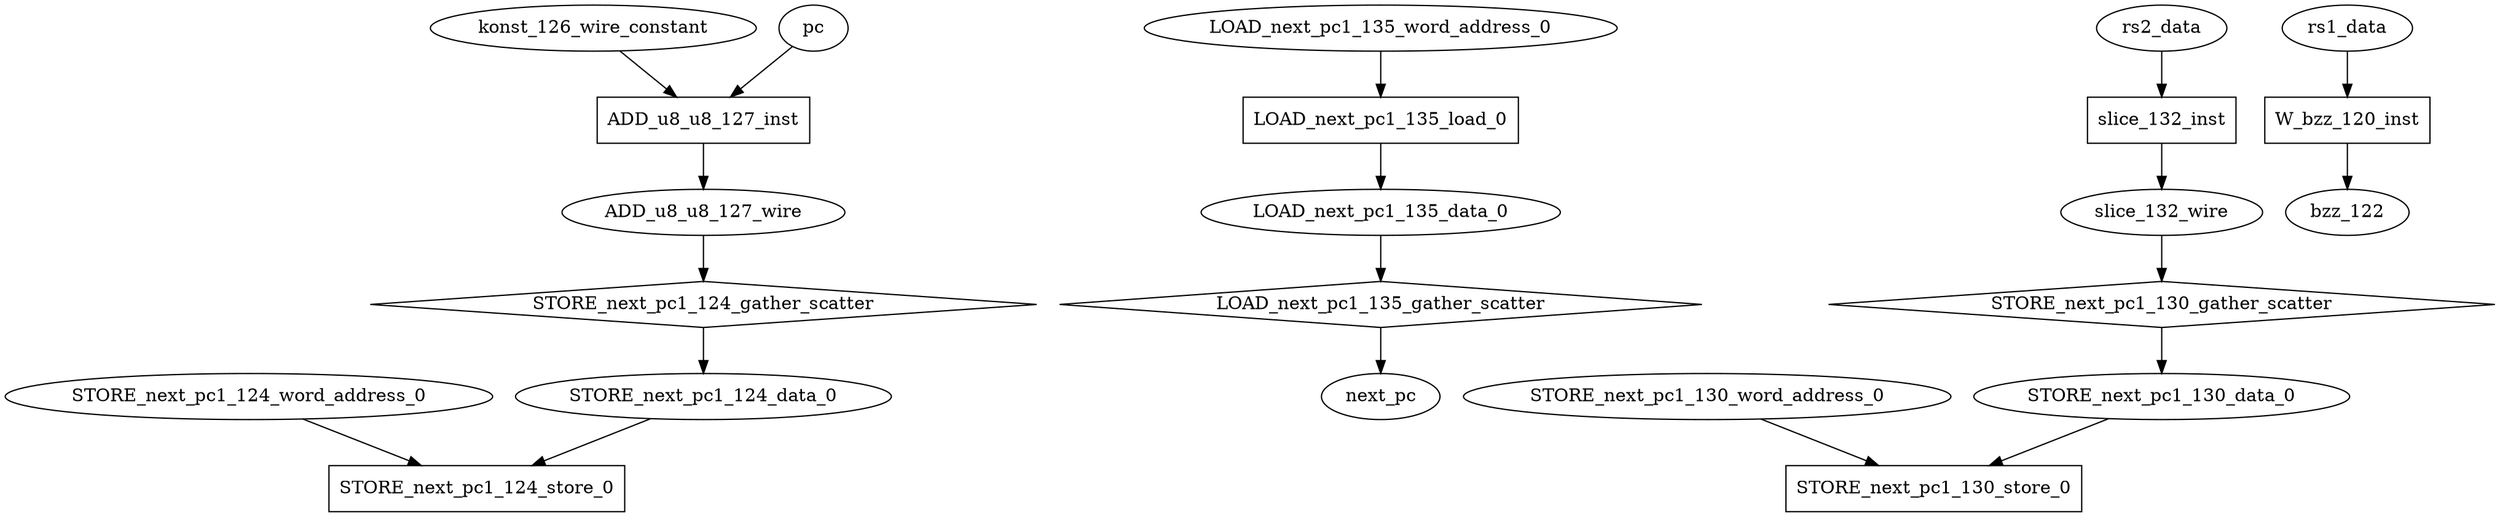 digraph data_path {
  ADD_u8_u8_127_wire [shape=ellipse];
  LOAD_next_pc1_135_data_0 [shape=ellipse];
  LOAD_next_pc1_135_word_address_0 [shape=ellipse];
  STORE_next_pc1_124_data_0 [shape=ellipse];
  STORE_next_pc1_124_word_address_0 [shape=ellipse];
  STORE_next_pc1_130_data_0 [shape=ellipse];
  STORE_next_pc1_130_word_address_0 [shape=ellipse];
  bzz_122 [shape=ellipse];
  konst_126_wire_constant [shape=ellipse];
  slice_132_wire [shape=ellipse];
  ADD_u8_u8_127_inst [shape=rectangle];
pc  -> ADD_u8_u8_127_inst;
konst_126_wire_constant  -> ADD_u8_u8_127_inst;
ADD_u8_u8_127_inst -> ADD_u8_u8_127_wire;
  LOAD_next_pc1_135_gather_scatter [shape=diamond];
LOAD_next_pc1_135_data_0  -> LOAD_next_pc1_135_gather_scatter;
LOAD_next_pc1_135_gather_scatter -> next_pc;
  LOAD_next_pc1_135_load_0 [shape=rectangle];
LOAD_next_pc1_135_word_address_0  -> LOAD_next_pc1_135_load_0;
LOAD_next_pc1_135_load_0 -> LOAD_next_pc1_135_data_0;
  STORE_next_pc1_124_gather_scatter [shape=diamond];
ADD_u8_u8_127_wire  -> STORE_next_pc1_124_gather_scatter;
STORE_next_pc1_124_gather_scatter -> STORE_next_pc1_124_data_0;
  STORE_next_pc1_124_store_0 [shape=rectangle];
STORE_next_pc1_124_word_address_0  -> STORE_next_pc1_124_store_0;
STORE_next_pc1_124_data_0  -> STORE_next_pc1_124_store_0;
  STORE_next_pc1_130_gather_scatter [shape=diamond];
slice_132_wire  -> STORE_next_pc1_130_gather_scatter;
STORE_next_pc1_130_gather_scatter -> STORE_next_pc1_130_data_0;
  STORE_next_pc1_130_store_0 [shape=rectangle];
STORE_next_pc1_130_word_address_0  -> STORE_next_pc1_130_store_0;
STORE_next_pc1_130_data_0  -> STORE_next_pc1_130_store_0;
  W_bzz_120_inst [shape=rectangle];
rs1_data  -> W_bzz_120_inst;
W_bzz_120_inst -> bzz_122;
  slice_132_inst [shape=rectangle];
rs2_data  -> slice_132_inst;
slice_132_inst -> slice_132_wire;
}
